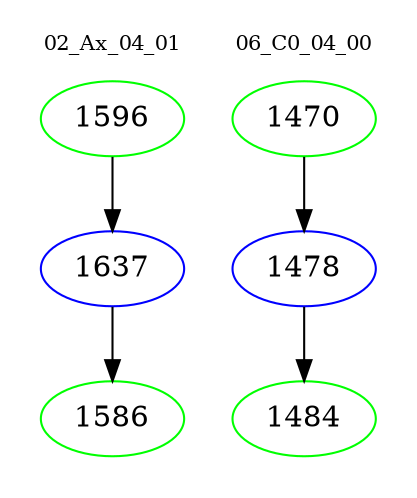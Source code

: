 digraph{
subgraph cluster_0 {
color = white
label = "02_Ax_04_01";
fontsize=10;
T0_1596 [label="1596", color="green"]
T0_1596 -> T0_1637 [color="black"]
T0_1637 [label="1637", color="blue"]
T0_1637 -> T0_1586 [color="black"]
T0_1586 [label="1586", color="green"]
}
subgraph cluster_1 {
color = white
label = "06_C0_04_00";
fontsize=10;
T1_1470 [label="1470", color="green"]
T1_1470 -> T1_1478 [color="black"]
T1_1478 [label="1478", color="blue"]
T1_1478 -> T1_1484 [color="black"]
T1_1484 [label="1484", color="green"]
}
}
